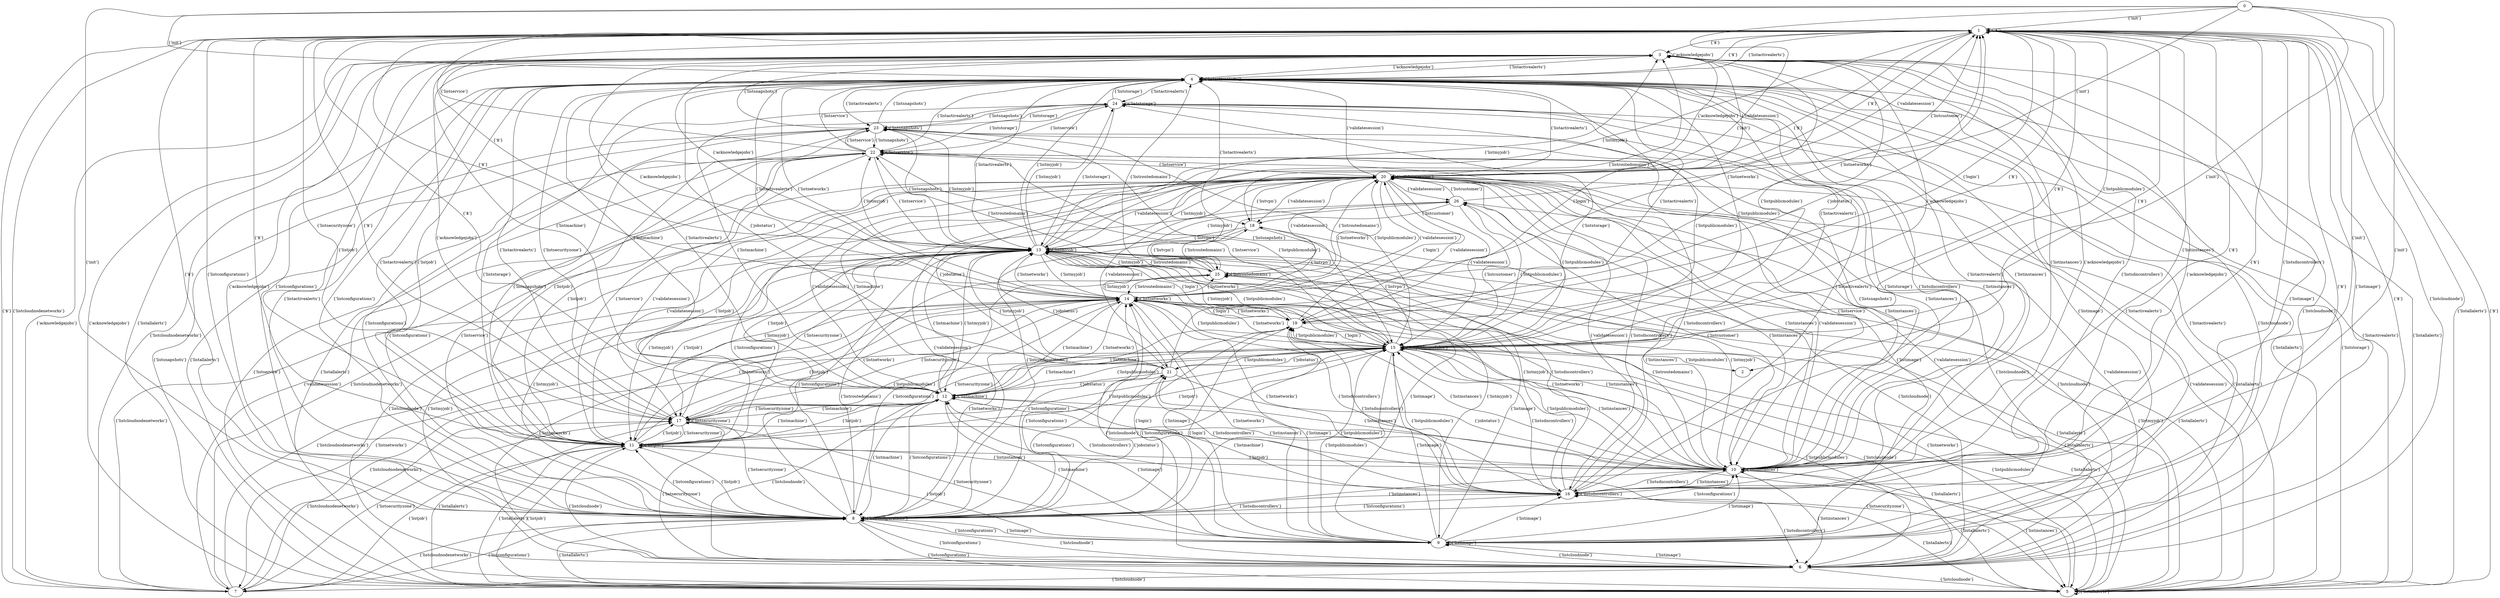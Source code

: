 digraph  {
0;
1;
2;
3;
4;
5;
6;
7;
8;
9;
10;
11;
12;
13;
14;
15;
16;
17;
18;
19;
20;
21;
22;
23;
24;
25;
26;
0 -> 1  [label="{'init'}"];
0 -> 4  [label="{'init'}"];
0 -> 8  [label="{'init'}"];
0 -> 10  [label="{'init'}"];
0 -> 13  [label="{'init'}"];
0 -> 15  [label="{'init'}"];
0 -> 16  [label="{'init'}"];
0 -> 20  [label="{'init'}"];
1 -> 2  [label="{'$'}"];
1 -> 1  [label="{'$'}"];
1 -> 3  [label="{'$'}"];
1 -> 4  [label="{'$'}"];
1 -> 5  [label="{'$'}"];
1 -> 6  [label="{'$'}"];
1 -> 7  [label="{'$'}"];
1 -> 8  [label="{'$'}"];
1 -> 9  [label="{'$'}"];
1 -> 10  [label="{'$'}"];
1 -> 11  [label="{'$'}"];
1 -> 12  [label="{'$'}"];
1 -> 13  [label="{'$'}"];
1 -> 14  [label="{'$'}"];
1 -> 15  [label="{'$'}"];
1 -> 16  [label="{'$'}"];
1 -> 17  [label="{'$'}"];
1 -> 18  [label="{'$'}"];
1 -> 19  [label="{'$'}"];
1 -> 20  [label="{'$'}"];
3 -> 3  [label="{'acknowledgejobs'}"];
3 -> 4  [label="{'acknowledgejobs'}"];
3 -> 5  [label="{'acknowledgejobs'}"];
3 -> 7  [label="{'acknowledgejobs'}"];
3 -> 8  [label="{'acknowledgejobs'}"];
3 -> 10  [label="{'acknowledgejobs'}"];
3 -> 13  [label="{'acknowledgejobs'}"];
3 -> 14  [label="{'acknowledgejobs'}"];
3 -> 15  [label="{'acknowledgejobs'}"];
3 -> 16  [label="{'acknowledgejobs'}"];
3 -> 17  [label="{'acknowledgejobs'}"];
3 -> 20  [label="{'acknowledgejobs'}"];
4 -> 1  [label="{'listactivealerts'}"];
4 -> 3  [label="{'listactivealerts'}"];
4 -> 4  [label="{'listactivealerts'}"];
4 -> 5  [label="{'listactivealerts'}"];
4 -> 6  [label="{'listactivealerts'}"];
4 -> 8  [label="{'listactivealerts'}"];
4 -> 9  [label="{'listactivealerts'}"];
4 -> 10  [label="{'listactivealerts'}"];
4 -> 11  [label="{'listactivealerts'}"];
4 -> 12  [label="{'listactivealerts'}"];
4 -> 13  [label="{'listactivealerts'}"];
4 -> 14  [label="{'listactivealerts'}"];
4 -> 15  [label="{'listactivealerts'}"];
4 -> 16  [label="{'listactivealerts'}"];
4 -> 17  [label="{'listactivealerts'}"];
4 -> 22  [label="{'listactivealerts'}"];
4 -> 23  [label="{'listactivealerts'}"];
4 -> 24  [label="{'listactivealerts'}"];
4 -> 18  [label="{'listactivealerts'}"];
4 -> 19  [label="{'listactivealerts'}"];
4 -> 20  [label="{'listactivealerts'}"];
5 -> 1  [label="{'listallalerts'}"];
5 -> 3  [label="{'listallalerts'}"];
5 -> 4  [label="{'listallalerts'}"];
5 -> 5  [label="{'listallalerts'}"];
5 -> 8  [label="{'listallalerts'}"];
5 -> 10  [label="{'listallalerts'}"];
5 -> 11  [label="{'listallalerts'}"];
5 -> 12  [label="{'listallalerts'}"];
5 -> 13  [label="{'listallalerts'}"];
5 -> 14  [label="{'listallalerts'}"];
5 -> 15  [label="{'listallalerts'}"];
5 -> 25  [label="{'listallalerts'}"];
5 -> 16  [label="{'listallalerts'}"];
5 -> 17  [label="{'listallalerts'}"];
5 -> 22  [label="{'listallalerts'}"];
5 -> 23  [label="{'listallalerts'}"];
5 -> 24  [label="{'listallalerts'}"];
5 -> 20  [label="{'listallalerts'}"];
6 -> 1  [label="{'listcloudnode'}"];
6 -> 3  [label="{'listcloudnode'}"];
6 -> 4  [label="{'listcloudnode'}"];
6 -> 5  [label="{'listcloudnode'}"];
6 -> 7  [label="{'listcloudnode'}"];
6 -> 8  [label="{'listcloudnode'}"];
6 -> 26  [label="{'listcloudnode'}"];
6 -> 9  [label="{'listcloudnode'}"];
6 -> 11  [label="{'listcloudnode'}"];
6 -> 12  [label="{'listcloudnode'}"];
6 -> 13  [label="{'listcloudnode'}"];
6 -> 14  [label="{'listcloudnode'}"];
6 -> 15  [label="{'listcloudnode'}"];
6 -> 18  [label="{'listcloudnode'}"];
6 -> 20  [label="{'listcloudnode'}"];
7 -> 1  [label="{'listcloudnodenetworks'}"];
7 -> 4  [label="{'listcloudnodenetworks'}"];
7 -> 8  [label="{'listcloudnodenetworks'}"];
7 -> 13  [label="{'listcloudnodenetworks'}"];
7 -> 14  [label="{'listcloudnodenetworks'}"];
7 -> 15  [label="{'listcloudnodenetworks'}"];
7 -> 17  [label="{'listcloudnodenetworks'}"];
7 -> 20  [label="{'listcloudnodenetworks'}"];
8 -> 1  [label="{'listconfigurations'}"];
8 -> 3  [label="{'listconfigurations'}"];
8 -> 21  [label="{'listconfigurations'}"];
8 -> 4  [label="{'listconfigurations'}"];
8 -> 5  [label="{'listconfigurations'}"];
8 -> 6  [label="{'listconfigurations'}"];
8 -> 7  [label="{'listconfigurations'}"];
8 -> 8  [label="{'listconfigurations'}"];
8 -> 26  [label="{'listconfigurations'}"];
8 -> 9  [label="{'listconfigurations'}"];
8 -> 10  [label="{'listconfigurations'}"];
8 -> 11  [label="{'listconfigurations'}"];
8 -> 12  [label="{'listconfigurations'}"];
8 -> 13  [label="{'listconfigurations'}"];
8 -> 14  [label="{'listconfigurations'}"];
8 -> 15  [label="{'listconfigurations'}"];
8 -> 25  [label="{'listconfigurations'}"];
8 -> 16  [label="{'listconfigurations'}"];
8 -> 22  [label="{'listconfigurations'}"];
8 -> 23  [label="{'listconfigurations'}"];
8 -> 19  [label="{'listconfigurations'}"];
8 -> 20  [label="{'listconfigurations'}"];
9 -> 1  [label="{'listimage'}"];
9 -> 3  [label="{'listimage'}"];
9 -> 4  [label="{'listimage'}"];
9 -> 6  [label="{'listimage'}"];
9 -> 8  [label="{'listimage'}"];
9 -> 9  [label="{'listimage'}"];
9 -> 10  [label="{'listimage'}"];
9 -> 12  [label="{'listimage'}"];
9 -> 13  [label="{'listimage'}"];
9 -> 14  [label="{'listimage'}"];
9 -> 15  [label="{'listimage'}"];
9 -> 25  [label="{'listimage'}"];
9 -> 16  [label="{'listimage'}"];
9 -> 19  [label="{'listimage'}"];
9 -> 20  [label="{'listimage'}"];
10 -> 1  [label="{'listinstances'}"];
10 -> 3  [label="{'listinstances'}"];
10 -> 21  [label="{'listinstances'}"];
10 -> 4  [label="{'listinstances'}"];
10 -> 5  [label="{'listinstances'}"];
10 -> 6  [label="{'listinstances'}"];
10 -> 8  [label="{'listinstances'}"];
10 -> 26  [label="{'listinstances'}"];
10 -> 10  [label="{'listinstances'}"];
10 -> 11  [label="{'listinstances'}"];
10 -> 12  [label="{'listinstances'}"];
10 -> 13  [label="{'listinstances'}"];
10 -> 14  [label="{'listinstances'}"];
10 -> 15  [label="{'listinstances'}"];
10 -> 16  [label="{'listinstances'}"];
10 -> 22  [label="{'listinstances'}"];
10 -> 23  [label="{'listinstances'}"];
10 -> 24  [label="{'listinstances'}"];
10 -> 19  [label="{'listinstances'}"];
10 -> 20  [label="{'listinstances'}"];
11 -> 3  [label="{'listjob'}"];
11 -> 4  [label="{'listjob'}"];
11 -> 5  [label="{'listjob'}"];
11 -> 7  [label="{'listjob'}"];
11 -> 8  [label="{'listjob'}"];
11 -> 26  [label="{'listjob'}"];
11 -> 9  [label="{'listjob'}"];
11 -> 10  [label="{'listjob'}"];
11 -> 11  [label="{'listjob'}"];
11 -> 12  [label="{'listjob'}"];
11 -> 13  [label="{'listjob'}"];
11 -> 14  [label="{'listjob'}"];
11 -> 15  [label="{'listjob'}"];
11 -> 17  [label="{'listjob'}"];
11 -> 22  [label="{'listjob'}"];
11 -> 23  [label="{'listjob'}"];
11 -> 20  [label="{'listjob'}"];
12 -> 3  [label="{'listmachine'}"];
12 -> 4  [label="{'listmachine'}"];
12 -> 8  [label="{'listmachine'}"];
12 -> 9  [label="{'listmachine'}"];
12 -> 11  [label="{'listmachine'}"];
12 -> 12  [label="{'listmachine'}"];
12 -> 13  [label="{'listmachine'}"];
12 -> 14  [label="{'listmachine'}"];
12 -> 15  [label="{'listmachine'}"];
12 -> 16  [label="{'listmachine'}"];
12 -> 17  [label="{'listmachine'}"];
12 -> 24  [label="{'listmachine'}"];
12 -> 19  [label="{'listmachine'}"];
12 -> 20  [label="{'listmachine'}"];
13 -> 1  [label="{'listmyjob'}"];
13 -> 3  [label="{'listmyjob'}"];
13 -> 21  [label="{'listmyjob'}"];
13 -> 4  [label="{'listmyjob'}"];
13 -> 5  [label="{'listmyjob'}"];
13 -> 6  [label="{'listmyjob'}"];
13 -> 8  [label="{'listmyjob'}"];
13 -> 26  [label="{'listmyjob'}"];
13 -> 9  [label="{'listmyjob'}"];
13 -> 10  [label="{'listmyjob'}"];
13 -> 11  [label="{'listmyjob'}"];
13 -> 12  [label="{'listmyjob'}"];
13 -> 13  [label="{'listmyjob'}"];
13 -> 14  [label="{'listmyjob'}"];
13 -> 15  [label="{'listmyjob'}"];
13 -> 25  [label="{'listmyjob'}"];
13 -> 16  [label="{'listmyjob'}"];
13 -> 17  [label="{'listmyjob'}"];
13 -> 22  [label="{'listmyjob'}"];
13 -> 23  [label="{'listmyjob'}"];
13 -> 24  [label="{'listmyjob'}"];
13 -> 19  [label="{'listmyjob'}"];
13 -> 20  [label="{'listmyjob'}"];
14 -> 1  [label="{'listnetworks'}"];
14 -> 3  [label="{'listnetworks'}"];
14 -> 4  [label="{'listnetworks'}"];
14 -> 5  [label="{'listnetworks'}"];
14 -> 6  [label="{'listnetworks'}"];
14 -> 7  [label="{'listnetworks'}"];
14 -> 8  [label="{'listnetworks'}"];
14 -> 9  [label="{'listnetworks'}"];
14 -> 10  [label="{'listnetworks'}"];
14 -> 11  [label="{'listnetworks'}"];
14 -> 12  [label="{'listnetworks'}"];
14 -> 13  [label="{'listnetworks'}"];
14 -> 14  [label="{'listnetworks'}"];
14 -> 15  [label="{'listnetworks'}"];
14 -> 25  [label="{'listnetworks'}"];
14 -> 16  [label="{'listnetworks'}"];
14 -> 17  [label="{'listnetworks'}"];
14 -> 19  [label="{'listnetworks'}"];
14 -> 20  [label="{'listnetworks'}"];
15 -> 2  [label="{'listpublicmodules'}"];
15 -> 1  [label="{'listpublicmodules'}"];
15 -> 3  [label="{'listpublicmodules'}"];
15 -> 21  [label="{'listpublicmodules'}"];
15 -> 4  [label="{'listpublicmodules'}"];
15 -> 5  [label="{'listpublicmodules'}"];
15 -> 6  [label="{'listpublicmodules'}"];
15 -> 8  [label="{'listpublicmodules'}"];
15 -> 26  [label="{'listpublicmodules'}"];
15 -> 9  [label="{'listpublicmodules'}"];
15 -> 10  [label="{'listpublicmodules'}"];
15 -> 11  [label="{'listpublicmodules'}"];
15 -> 12  [label="{'listpublicmodules'}"];
15 -> 13  [label="{'listpublicmodules'}"];
15 -> 14  [label="{'listpublicmodules'}"];
15 -> 15  [label="{'listpublicmodules'}"];
15 -> 16  [label="{'listpublicmodules'}"];
15 -> 17  [label="{'listpublicmodules'}"];
15 -> 22  [label="{'listpublicmodules'}"];
15 -> 23  [label="{'listpublicmodules'}"];
15 -> 24  [label="{'listpublicmodules'}"];
15 -> 19  [label="{'listpublicmodules'}"];
15 -> 20  [label="{'listpublicmodules'}"];
16 -> 1  [label="{'listsdncontrollers'}"];
16 -> 3  [label="{'listsdncontrollers'}"];
16 -> 21  [label="{'listsdncontrollers'}"];
16 -> 4  [label="{'listsdncontrollers'}"];
16 -> 6  [label="{'listsdncontrollers'}"];
16 -> 8  [label="{'listsdncontrollers'}"];
16 -> 10  [label="{'listsdncontrollers'}"];
16 -> 12  [label="{'listsdncontrollers'}"];
16 -> 13  [label="{'listsdncontrollers'}"];
16 -> 14  [label="{'listsdncontrollers'}"];
16 -> 15  [label="{'listsdncontrollers'}"];
16 -> 16  [label="{'listsdncontrollers'}"];
16 -> 22  [label="{'listsdncontrollers'}"];
16 -> 19  [label="{'listsdncontrollers'}"];
16 -> 20  [label="{'listsdncontrollers'}"];
17 -> 1  [label="{'listsecurityzone'}"];
17 -> 4  [label="{'listsecurityzone'}"];
17 -> 5  [label="{'listsecurityzone'}"];
17 -> 6  [label="{'listsecurityzone'}"];
17 -> 7  [label="{'listsecurityzone'}"];
17 -> 8  [label="{'listsecurityzone'}"];
17 -> 9  [label="{'listsecurityzone'}"];
17 -> 11  [label="{'listsecurityzone'}"];
17 -> 12  [label="{'listsecurityzone'}"];
17 -> 13  [label="{'listsecurityzone'}"];
17 -> 14  [label="{'listsecurityzone'}"];
17 -> 15  [label="{'listsecurityzone'}"];
17 -> 17  [label="{'listsecurityzone'}"];
18 -> 13  [label="{'listvpn'}"];
18 -> 14  [label="{'listvpn'}"];
18 -> 15  [label="{'listvpn'}"];
18 -> 25  [label="{'listvpn'}"];
18 -> 20  [label="{'listvpn'}"];
19 -> 1  [label="{'login'}"];
19 -> 4  [label="{'login'}"];
19 -> 8  [label="{'login'}"];
19 -> 9  [label="{'login'}"];
19 -> 13  [label="{'login'}"];
19 -> 14  [label="{'login'}"];
19 -> 15  [label="{'login'}"];
19 -> 20  [label="{'login'}"];
20 -> 1  [label="{'validatesession'}"];
20 -> 3  [label="{'validatesession'}"];
20 -> 21  [label="{'validatesession'}"];
20 -> 4  [label="{'validatesession'}"];
20 -> 5  [label="{'validatesession'}"];
20 -> 6  [label="{'validatesession'}"];
20 -> 7  [label="{'validatesession'}"];
20 -> 8  [label="{'validatesession'}"];
20 -> 26  [label="{'validatesession'}"];
20 -> 9  [label="{'validatesession'}"];
20 -> 10  [label="{'validatesession'}"];
20 -> 11  [label="{'validatesession'}"];
20 -> 12  [label="{'validatesession'}"];
20 -> 13  [label="{'validatesession'}"];
20 -> 14  [label="{'validatesession'}"];
20 -> 15  [label="{'validatesession'}"];
20 -> 25  [label="{'validatesession'}"];
20 -> 16  [label="{'validatesession'}"];
20 -> 17  [label="{'validatesession'}"];
20 -> 18  [label="{'validatesession'}"];
20 -> 19  [label="{'validatesession'}"];
20 -> 20  [label="{'validatesession'}"];
21 -> 1  [label="{'jobstatus'}"];
21 -> 4  [label="{'jobstatus'}"];
21 -> 8  [label="{'jobstatus'}"];
21 -> 10  [label="{'jobstatus'}"];
21 -> 12  [label="{'jobstatus'}"];
21 -> 13  [label="{'jobstatus'}"];
21 -> 15  [label="{'jobstatus'}"];
21 -> 20  [label="{'jobstatus'}"];
22 -> 1  [label="{'listservice'}"];
22 -> 4  [label="{'listservice'}"];
22 -> 5  [label="{'listservice'}"];
22 -> 8  [label="{'listservice'}"];
22 -> 10  [label="{'listservice'}"];
22 -> 11  [label="{'listservice'}"];
22 -> 13  [label="{'listservice'}"];
22 -> 15  [label="{'listservice'}"];
22 -> 22  [label="{'listservice'}"];
22 -> 23  [label="{'listservice'}"];
22 -> 24  [label="{'listservice'}"];
22 -> 20  [label="{'listservice'}"];
23 -> 3  [label="{'listsnapshots'}"];
23 -> 4  [label="{'listsnapshots'}"];
23 -> 5  [label="{'listsnapshots'}"];
23 -> 10  [label="{'listsnapshots'}"];
23 -> 11  [label="{'listsnapshots'}"];
23 -> 13  [label="{'listsnapshots'}"];
23 -> 15  [label="{'listsnapshots'}"];
23 -> 22  [label="{'listsnapshots'}"];
23 -> 23  [label="{'listsnapshots'}"];
23 -> 24  [label="{'listsnapshots'}"];
24 -> 4  [label="{'liststorage'}"];
24 -> 5  [label="{'liststorage'}"];
24 -> 10  [label="{'liststorage'}"];
24 -> 11  [label="{'liststorage'}"];
24 -> 13  [label="{'liststorage'}"];
24 -> 15  [label="{'liststorage'}"];
24 -> 22  [label="{'liststorage'}"];
24 -> 23  [label="{'liststorage'}"];
24 -> 24  [label="{'liststorage'}"];
25 -> 3  [label="{'listroutedomains'}"];
25 -> 4  [label="{'listroutedomains'}"];
25 -> 8  [label="{'listroutedomains'}"];
25 -> 10  [label="{'listroutedomains'}"];
25 -> 13  [label="{'listroutedomains'}"];
25 -> 14  [label="{'listroutedomains'}"];
25 -> 25  [label="{'listroutedomains'}"];
25 -> 22  [label="{'listroutedomains'}"];
25 -> 18  [label="{'listroutedomains'}"];
25 -> 20  [label="{'listroutedomains'}"];
26 -> 1  [label="{'listcustomer'}"];
26 -> 10  [label="{'listcustomer'}"];
26 -> 15  [label="{'listcustomer'}"];
26 -> 18  [label="{'listcustomer'}"];
26 -> 20  [label="{'listcustomer'}"];
}
